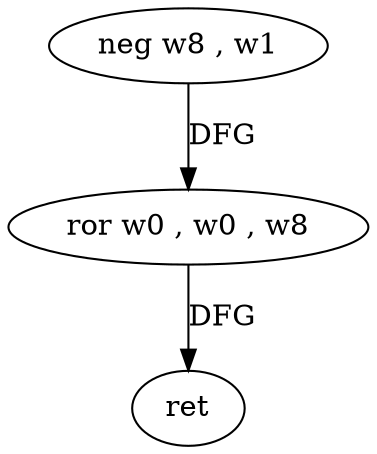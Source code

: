 digraph "func" {
"4234292" [label = "neg w8 , w1" ]
"4234296" [label = "ror w0 , w0 , w8" ]
"4234300" [label = "ret" ]
"4234292" -> "4234296" [ label = "DFG" ]
"4234296" -> "4234300" [ label = "DFG" ]
}
